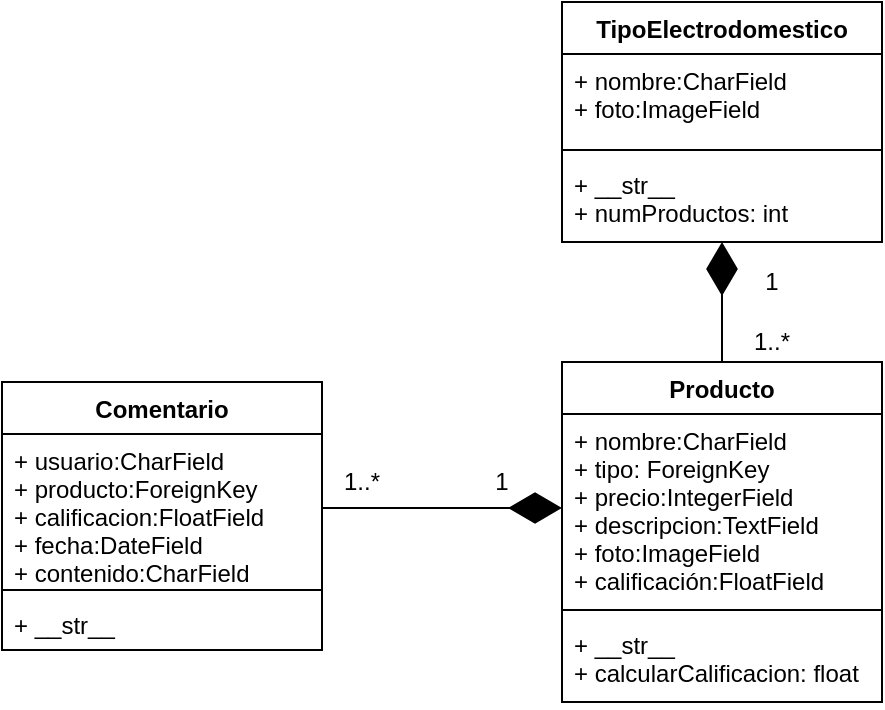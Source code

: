 <mxfile version="15.2.5" type="device"><diagram id="NjUPbIOedH6AicqWDrFX" name="Page-1"><mxGraphModel dx="782" dy="420" grid="1" gridSize="10" guides="1" tooltips="1" connect="1" arrows="1" fold="1" page="1" pageScale="1" pageWidth="1169" pageHeight="1654" math="0" shadow="0"><root><mxCell id="0"/><mxCell id="1" parent="0"/><mxCell id="fHC7cMpiTAhozrQ10CiL-1" value="TipoElectrodomestico" style="swimlane;fontStyle=1;align=center;verticalAlign=top;childLayout=stackLayout;horizontal=1;startSize=26;horizontalStack=0;resizeParent=1;resizeParentMax=0;resizeLast=0;collapsible=1;marginBottom=0;" vertex="1" parent="1"><mxGeometry x="480" y="160" width="160" height="120" as="geometry"/></mxCell><mxCell id="fHC7cMpiTAhozrQ10CiL-2" value="+ nombre:CharField&#xA;+ foto:ImageField" style="text;strokeColor=none;fillColor=none;align=left;verticalAlign=top;spacingLeft=4;spacingRight=4;overflow=hidden;rotatable=0;points=[[0,0.5],[1,0.5]];portConstraint=eastwest;" vertex="1" parent="fHC7cMpiTAhozrQ10CiL-1"><mxGeometry y="26" width="160" height="44" as="geometry"/></mxCell><mxCell id="fHC7cMpiTAhozrQ10CiL-3" value="" style="line;strokeWidth=1;fillColor=none;align=left;verticalAlign=middle;spacingTop=-1;spacingLeft=3;spacingRight=3;rotatable=0;labelPosition=right;points=[];portConstraint=eastwest;" vertex="1" parent="fHC7cMpiTAhozrQ10CiL-1"><mxGeometry y="70" width="160" height="8" as="geometry"/></mxCell><mxCell id="fHC7cMpiTAhozrQ10CiL-4" value="+ __str__&#xA;+ numProductos: int&#xA;" style="text;strokeColor=none;fillColor=none;align=left;verticalAlign=top;spacingLeft=4;spacingRight=4;overflow=hidden;rotatable=0;points=[[0,0.5],[1,0.5]];portConstraint=eastwest;" vertex="1" parent="fHC7cMpiTAhozrQ10CiL-1"><mxGeometry y="78" width="160" height="42" as="geometry"/></mxCell><mxCell id="fHC7cMpiTAhozrQ10CiL-5" value="Producto" style="swimlane;fontStyle=1;align=center;verticalAlign=top;childLayout=stackLayout;horizontal=1;startSize=26;horizontalStack=0;resizeParent=1;resizeParentMax=0;resizeLast=0;collapsible=1;marginBottom=0;" vertex="1" parent="1"><mxGeometry x="480" y="340" width="160" height="170" as="geometry"/></mxCell><mxCell id="fHC7cMpiTAhozrQ10CiL-6" value="+ nombre:CharField&#xA;+ tipo: ForeignKey&#xA;+ precio:IntegerField&#xA;+ descripcion:TextField&#xA;+ foto:ImageField&#xA;+ calificación:FloatField&#xA;&#xA;" style="text;strokeColor=none;fillColor=none;align=left;verticalAlign=top;spacingLeft=4;spacingRight=4;overflow=hidden;rotatable=0;points=[[0,0.5],[1,0.5]];portConstraint=eastwest;" vertex="1" parent="fHC7cMpiTAhozrQ10CiL-5"><mxGeometry y="26" width="160" height="94" as="geometry"/></mxCell><mxCell id="fHC7cMpiTAhozrQ10CiL-7" value="" style="line;strokeWidth=1;fillColor=none;align=left;verticalAlign=middle;spacingTop=-1;spacingLeft=3;spacingRight=3;rotatable=0;labelPosition=right;points=[];portConstraint=eastwest;" vertex="1" parent="fHC7cMpiTAhozrQ10CiL-5"><mxGeometry y="120" width="160" height="8" as="geometry"/></mxCell><mxCell id="fHC7cMpiTAhozrQ10CiL-8" value="+ __str__&#xA;+ calcularCalificacion: float&#xA;" style="text;strokeColor=none;fillColor=none;align=left;verticalAlign=top;spacingLeft=4;spacingRight=4;overflow=hidden;rotatable=0;points=[[0,0.5],[1,0.5]];portConstraint=eastwest;" vertex="1" parent="fHC7cMpiTAhozrQ10CiL-5"><mxGeometry y="128" width="160" height="42" as="geometry"/></mxCell><mxCell id="fHC7cMpiTAhozrQ10CiL-9" value="Comentario" style="swimlane;fontStyle=1;align=center;verticalAlign=top;childLayout=stackLayout;horizontal=1;startSize=26;horizontalStack=0;resizeParent=1;resizeParentMax=0;resizeLast=0;collapsible=1;marginBottom=0;" vertex="1" parent="1"><mxGeometry x="200" y="350" width="160" height="134" as="geometry"/></mxCell><mxCell id="fHC7cMpiTAhozrQ10CiL-10" value="+ usuario:CharField&#xA;+ producto:ForeignKey&#xA;+ calificacion:FloatField&#xA;+ fecha:DateField&#xA;+ contenido:CharField&#xA;" style="text;strokeColor=none;fillColor=none;align=left;verticalAlign=top;spacingLeft=4;spacingRight=4;overflow=hidden;rotatable=0;points=[[0,0.5],[1,0.5]];portConstraint=eastwest;" vertex="1" parent="fHC7cMpiTAhozrQ10CiL-9"><mxGeometry y="26" width="160" height="74" as="geometry"/></mxCell><mxCell id="fHC7cMpiTAhozrQ10CiL-11" value="" style="line;strokeWidth=1;fillColor=none;align=left;verticalAlign=middle;spacingTop=-1;spacingLeft=3;spacingRight=3;rotatable=0;labelPosition=right;points=[];portConstraint=eastwest;" vertex="1" parent="fHC7cMpiTAhozrQ10CiL-9"><mxGeometry y="100" width="160" height="8" as="geometry"/></mxCell><mxCell id="fHC7cMpiTAhozrQ10CiL-12" value="+ __str__" style="text;strokeColor=none;fillColor=none;align=left;verticalAlign=top;spacingLeft=4;spacingRight=4;overflow=hidden;rotatable=0;points=[[0,0.5],[1,0.5]];portConstraint=eastwest;" vertex="1" parent="fHC7cMpiTAhozrQ10CiL-9"><mxGeometry y="108" width="160" height="26" as="geometry"/></mxCell><mxCell id="fHC7cMpiTAhozrQ10CiL-13" value="" style="endArrow=diamondThin;endFill=1;endSize=24;html=1;entryX=0;entryY=0.5;entryDx=0;entryDy=0;exitX=1;exitY=0.5;exitDx=0;exitDy=0;" edge="1" parent="1" source="fHC7cMpiTAhozrQ10CiL-10" target="fHC7cMpiTAhozrQ10CiL-6"><mxGeometry width="160" relative="1" as="geometry"><mxPoint x="320" y="330" as="sourcePoint"/><mxPoint x="480" y="330" as="targetPoint"/></mxGeometry></mxCell><mxCell id="fHC7cMpiTAhozrQ10CiL-14" value="1" style="text;html=1;strokeColor=none;fillColor=none;align=center;verticalAlign=middle;whiteSpace=wrap;rounded=0;" vertex="1" parent="1"><mxGeometry x="430" y="390" width="40" height="20" as="geometry"/></mxCell><mxCell id="fHC7cMpiTAhozrQ10CiL-15" value="1..*" style="text;html=1;strokeColor=none;fillColor=none;align=center;verticalAlign=middle;whiteSpace=wrap;rounded=0;" vertex="1" parent="1"><mxGeometry x="360" y="390" width="40" height="20" as="geometry"/></mxCell><mxCell id="fHC7cMpiTAhozrQ10CiL-16" value="" style="endArrow=diamondThin;endFill=1;endSize=24;html=1;exitX=0.5;exitY=0;exitDx=0;exitDy=0;entryX=0.5;entryY=1;entryDx=0;entryDy=0;entryPerimeter=0;" edge="1" parent="1" source="fHC7cMpiTAhozrQ10CiL-5" target="fHC7cMpiTAhozrQ10CiL-4"><mxGeometry width="160" relative="1" as="geometry"><mxPoint x="620" y="280" as="sourcePoint"/><mxPoint x="560" y="290" as="targetPoint"/></mxGeometry></mxCell><mxCell id="fHC7cMpiTAhozrQ10CiL-18" value="1" style="text;html=1;strokeColor=none;fillColor=none;align=center;verticalAlign=middle;whiteSpace=wrap;rounded=0;" vertex="1" parent="1"><mxGeometry x="565" y="290" width="40" height="20" as="geometry"/></mxCell><mxCell id="fHC7cMpiTAhozrQ10CiL-21" value="1..*" style="text;html=1;strokeColor=none;fillColor=none;align=center;verticalAlign=middle;whiteSpace=wrap;rounded=0;" vertex="1" parent="1"><mxGeometry x="565" y="320" width="40" height="20" as="geometry"/></mxCell></root></mxGraphModel></diagram></mxfile>